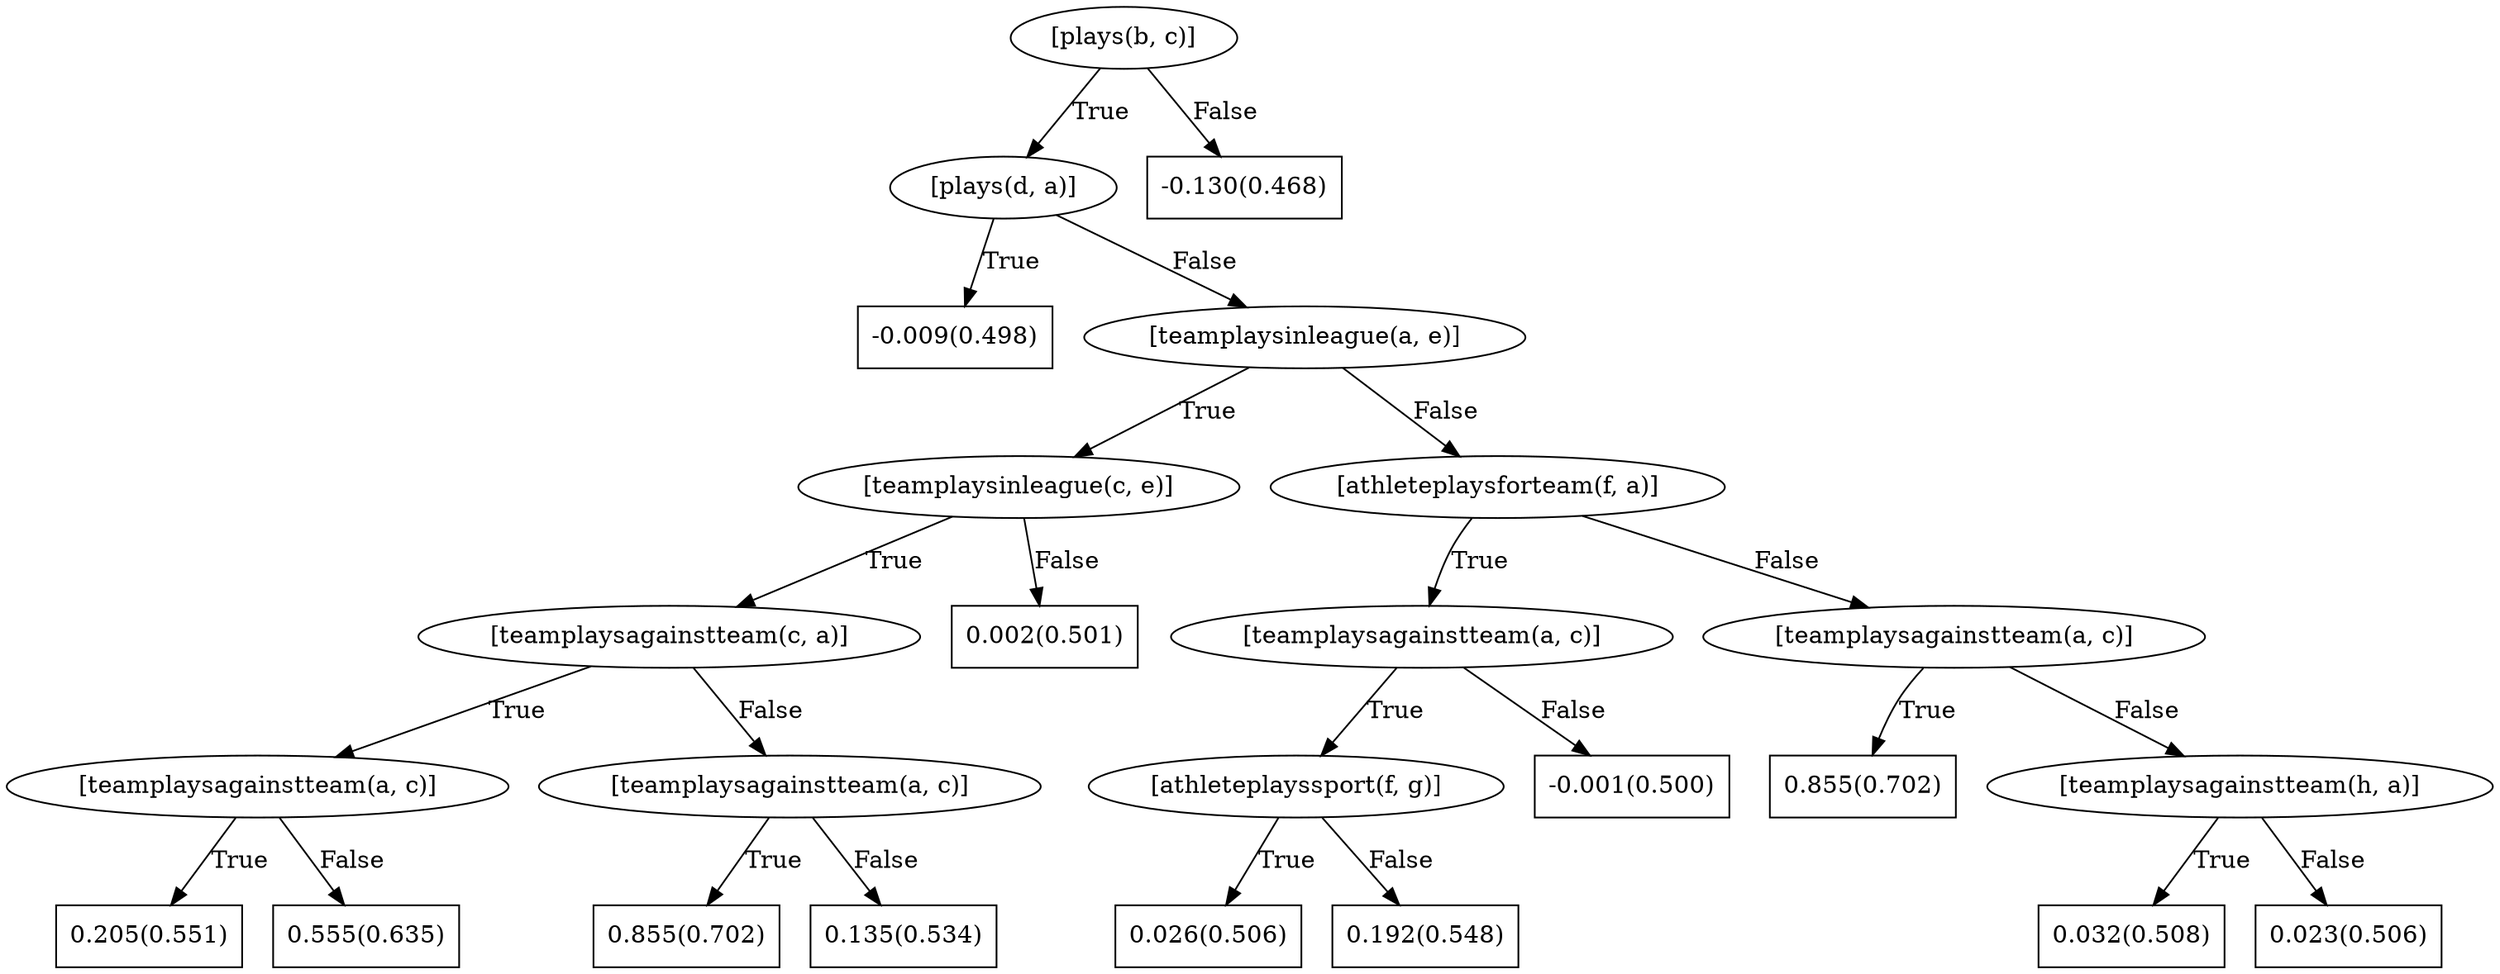 digraph G{ 
1[label = "[plays(b, c)]"];
1 -> 2[label="True"];
1 -> 3[label="False"];
2[label = "[plays(d, a)]"];
2 -> 4[label="True"];
2 -> 5[label="False"];
4[shape = box,label = "-0.009(0.498)"];
5[label = "[teamplaysinleague(a, e)]"];
5 -> 6[label="True"];
5 -> 7[label="False"];
6[label = "[teamplaysinleague(c, e)]"];
6 -> 8[label="True"];
6 -> 9[label="False"];
8[label = "[teamplaysagainstteam(c, a)]"];
8 -> 10[label="True"];
8 -> 11[label="False"];
10[label = "[teamplaysagainstteam(a, c)]"];
10 -> 12[label="True"];
10 -> 13[label="False"];
12[shape = box,label = "0.205(0.551)"];
13[shape = box,label = "0.555(0.635)"];
11[label = "[teamplaysagainstteam(a, c)]"];
11 -> 14[label="True"];
11 -> 15[label="False"];
14[shape = box,label = "0.855(0.702)"];
15[shape = box,label = "0.135(0.534)"];
9[shape = box,label = "0.002(0.501)"];
7[label = "[athleteplaysforteam(f, a)]"];
7 -> 16[label="True"];
7 -> 17[label="False"];
16[label = "[teamplaysagainstteam(a, c)]"];
16 -> 18[label="True"];
16 -> 19[label="False"];
18[label = "[athleteplayssport(f, g)]"];
18 -> 20[label="True"];
18 -> 21[label="False"];
20[shape = box,label = "0.026(0.506)"];
21[shape = box,label = "0.192(0.548)"];
19[shape = box,label = "-0.001(0.500)"];
17[label = "[teamplaysagainstteam(a, c)]"];
17 -> 22[label="True"];
17 -> 23[label="False"];
22[shape = box,label = "0.855(0.702)"];
23[label = "[teamplaysagainstteam(h, a)]"];
23 -> 24[label="True"];
23 -> 25[label="False"];
24[shape = box,label = "0.032(0.508)"];
25[shape = box,label = "0.023(0.506)"];
3[shape = box,label = "-0.130(0.468)"];
}
